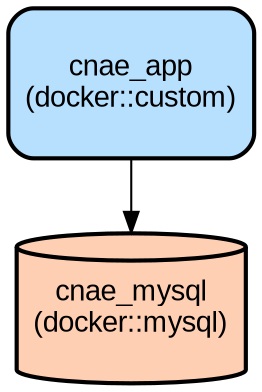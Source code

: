 digraph INFRA {
  node [ color = "black", fillcolor = "#E6E6E6", height =1, style = "filled,bold,rounded", fontname = "Arial" ];
  "cnae_mysql" [ label = "cnae_mysql
(docker::mysql)", shape =cylinder, fillcolor = "#FFCFB3" ];
  "cnae_app" [ label = "cnae_app
(docker::custom)", shape =rectangle, fillcolor = "#B7E0FF" ];
  "cnae_app" -> "cnae_mysql";
}
